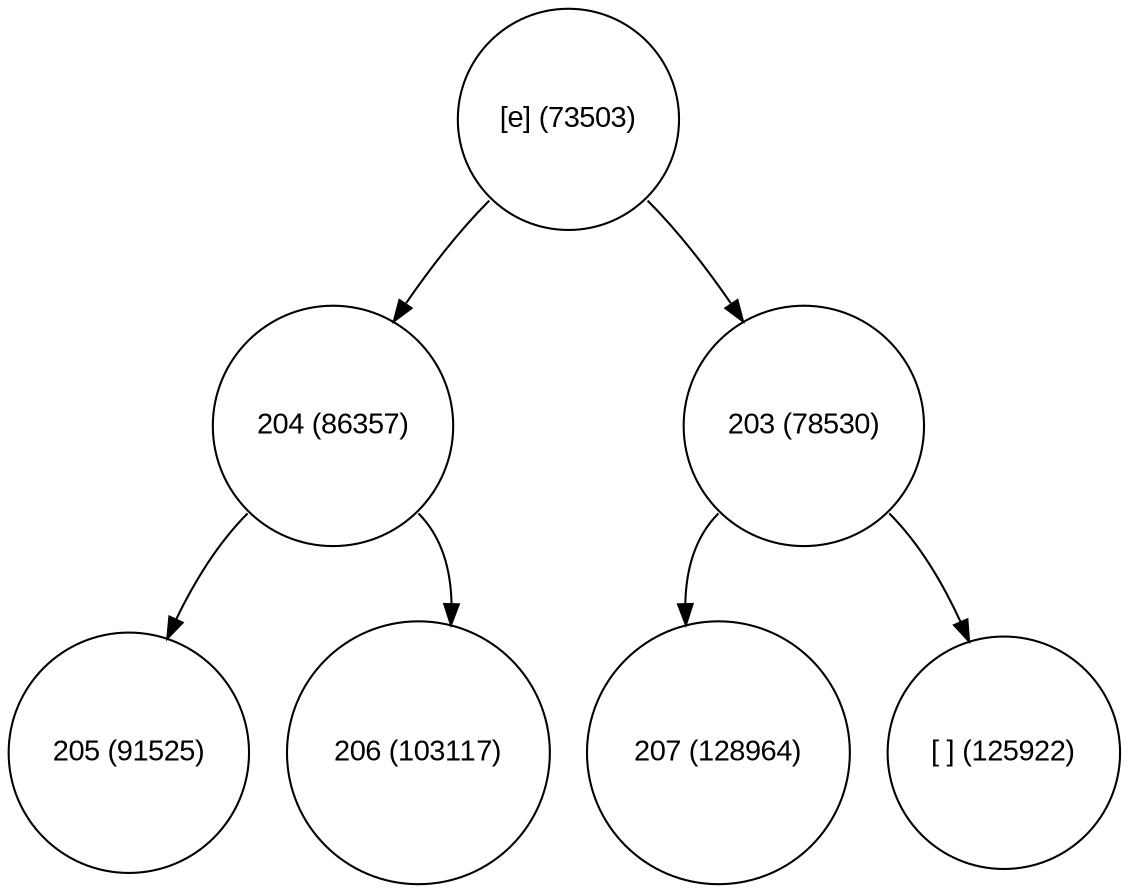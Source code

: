 digraph move_down {
	node [fontname="Arial", shape="circle", width=0.5]; 

	0 [label = "[e] (73503)"];
	0:sw -> 1;
	1 [label = "204 (86357)"];
	1:sw -> 3;
	3 [label = "205 (91525)"];
	1:se -> 4;
	4 [label = "206 (103117)"];
	0:se -> 2;
	2 [label = "203 (78530)"];
	2:sw -> 5;
	5 [label = "207 (128964)"];
	2:se -> 6;
	6 [label = "[ ] (125922)"];
}
